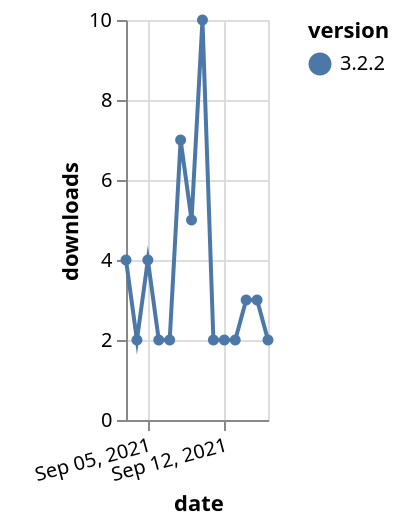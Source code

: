 {"$schema": "https://vega.github.io/schema/vega-lite/v5.json", "description": "A simple bar chart with embedded data.", "data": {"values": [{"date": "2021-09-03", "total": 5695, "delta": 4, "version": "3.2.2"}, {"date": "2021-09-04", "total": 5697, "delta": 2, "version": "3.2.2"}, {"date": "2021-09-05", "total": 5701, "delta": 4, "version": "3.2.2"}, {"date": "2021-09-06", "total": 5703, "delta": 2, "version": "3.2.2"}, {"date": "2021-09-07", "total": 5705, "delta": 2, "version": "3.2.2"}, {"date": "2021-09-08", "total": 5712, "delta": 7, "version": "3.2.2"}, {"date": "2021-09-09", "total": 5717, "delta": 5, "version": "3.2.2"}, {"date": "2021-09-10", "total": 5727, "delta": 10, "version": "3.2.2"}, {"date": "2021-09-11", "total": 5729, "delta": 2, "version": "3.2.2"}, {"date": "2021-09-12", "total": 5731, "delta": 2, "version": "3.2.2"}, {"date": "2021-09-13", "total": 5733, "delta": 2, "version": "3.2.2"}, {"date": "2021-09-14", "total": 5736, "delta": 3, "version": "3.2.2"}, {"date": "2021-09-15", "total": 5739, "delta": 3, "version": "3.2.2"}, {"date": "2021-09-16", "total": 5741, "delta": 2, "version": "3.2.2"}]}, "width": "container", "mark": {"type": "line", "point": {"filled": true}}, "encoding": {"x": {"field": "date", "type": "temporal", "timeUnit": "yearmonthdate", "title": "date", "axis": {"labelAngle": -15}}, "y": {"field": "delta", "type": "quantitative", "title": "downloads"}, "color": {"field": "version", "type": "nominal"}, "tooltip": {"field": "delta"}}}